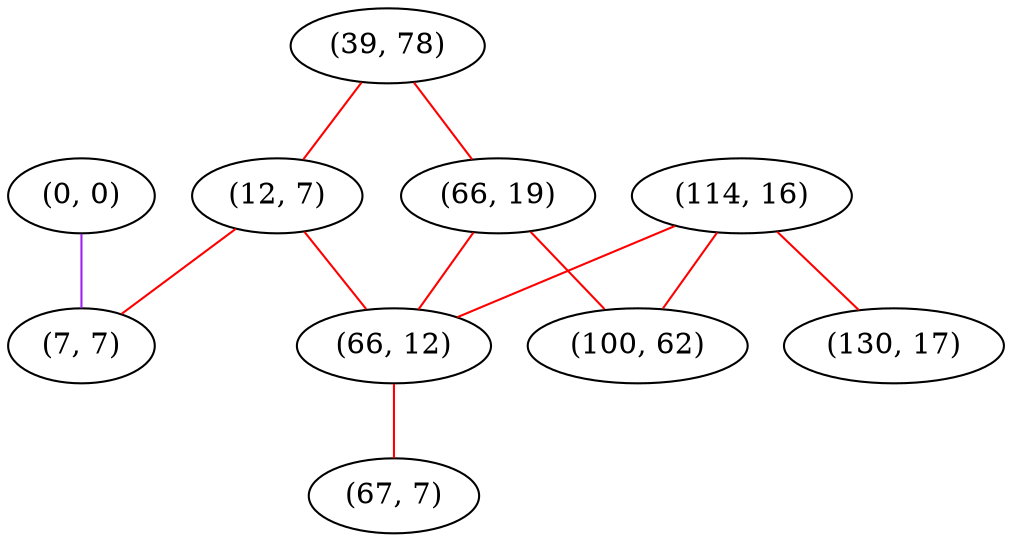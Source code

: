 graph "" {
"(39, 78)";
"(0, 0)";
"(66, 19)";
"(12, 7)";
"(7, 7)";
"(114, 16)";
"(66, 12)";
"(67, 7)";
"(100, 62)";
"(130, 17)";
"(39, 78)" -- "(12, 7)"  [color=red, key=0, weight=1];
"(39, 78)" -- "(66, 19)"  [color=red, key=0, weight=1];
"(0, 0)" -- "(7, 7)"  [color=purple, key=0, weight=4];
"(66, 19)" -- "(100, 62)"  [color=red, key=0, weight=1];
"(66, 19)" -- "(66, 12)"  [color=red, key=0, weight=1];
"(12, 7)" -- "(7, 7)"  [color=red, key=0, weight=1];
"(12, 7)" -- "(66, 12)"  [color=red, key=0, weight=1];
"(114, 16)" -- "(100, 62)"  [color=red, key=0, weight=1];
"(114, 16)" -- "(130, 17)"  [color=red, key=0, weight=1];
"(114, 16)" -- "(66, 12)"  [color=red, key=0, weight=1];
"(66, 12)" -- "(67, 7)"  [color=red, key=0, weight=1];
}
